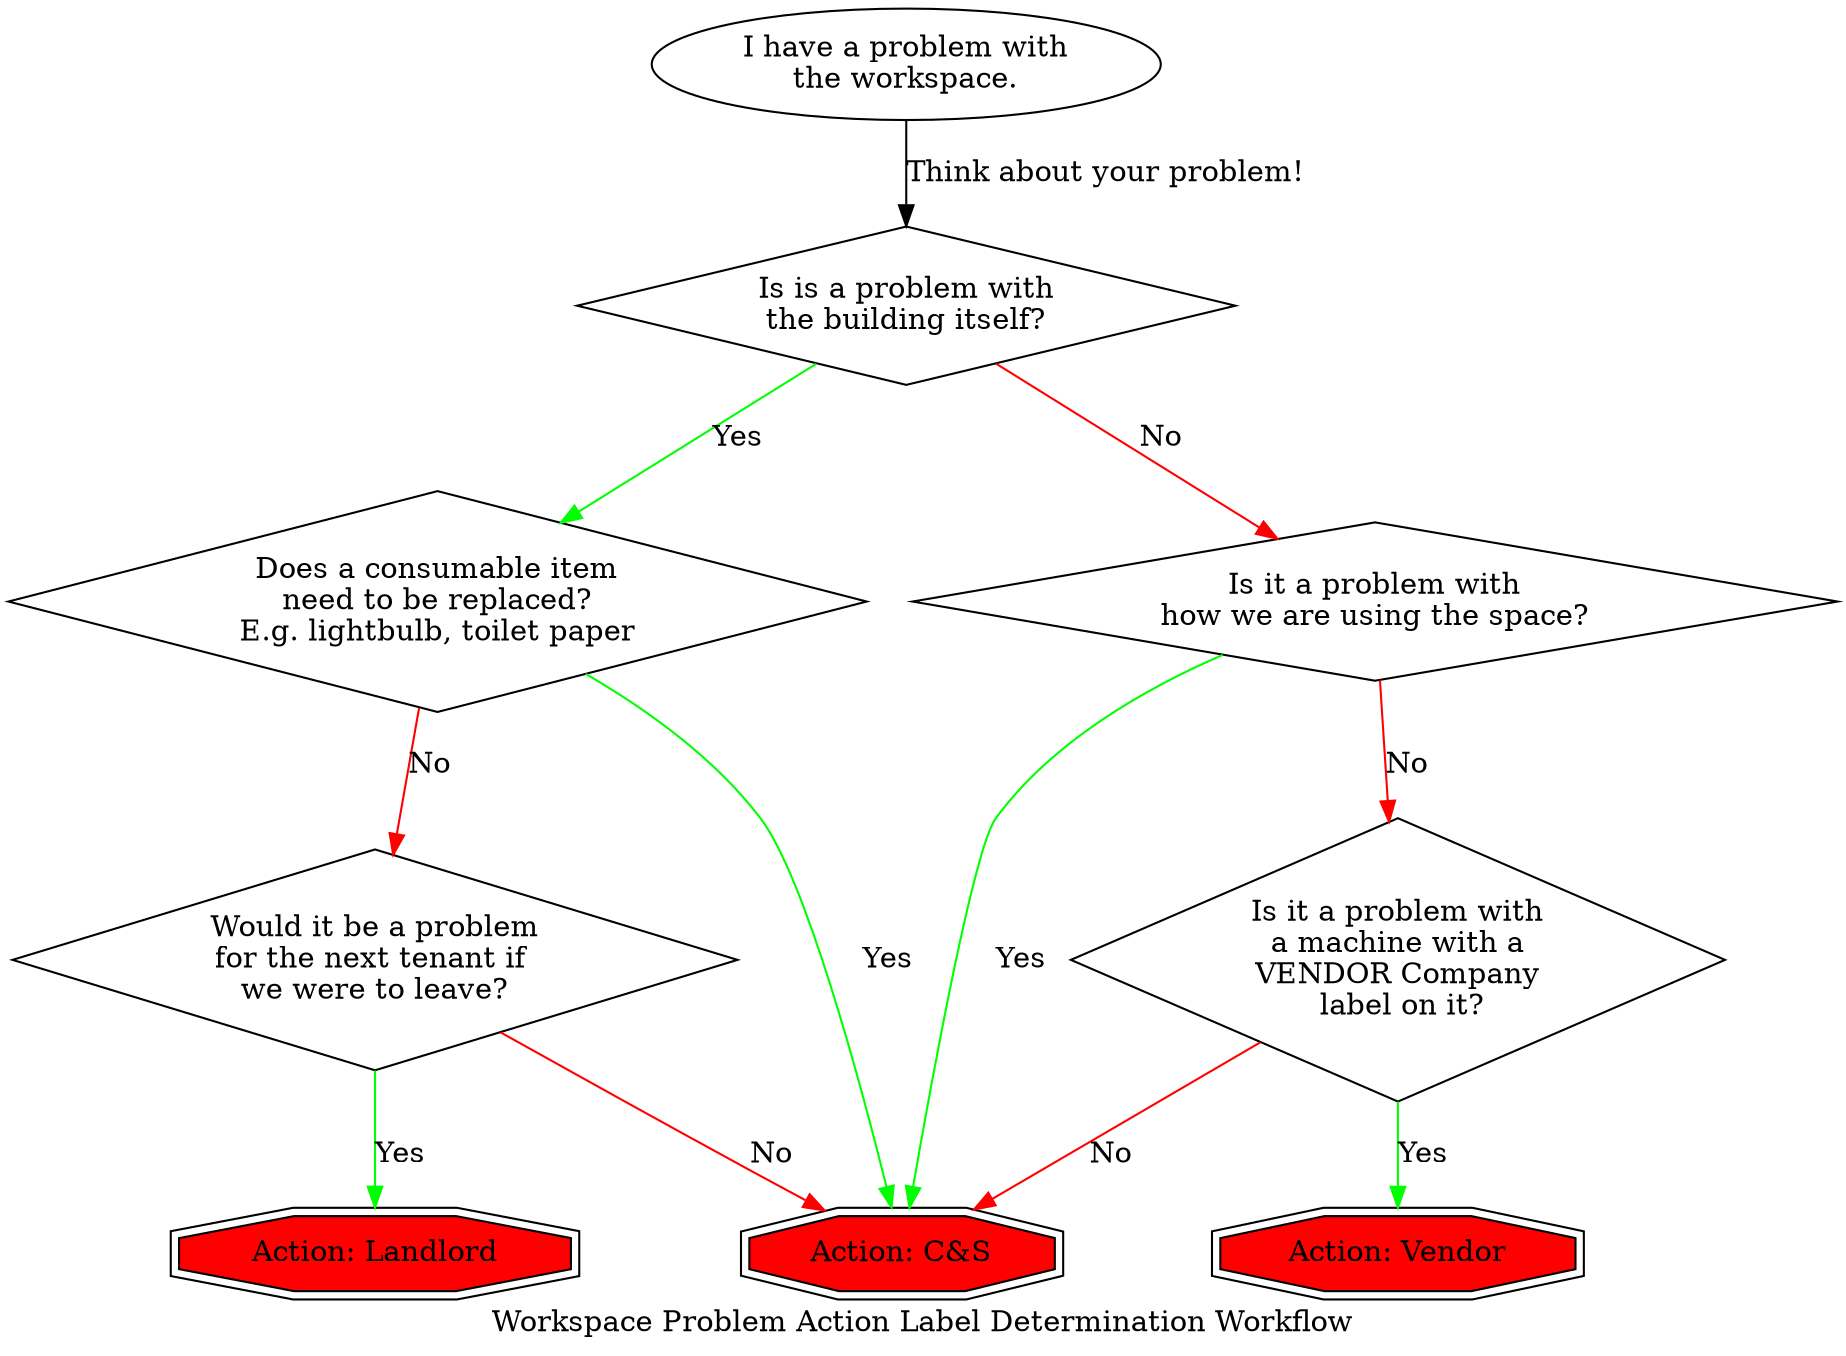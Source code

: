 digraph {
label="Workspace Problem Action Label Determination Workflow";
rankdir=TB;
nodesep=0.3;
#start
problem[    label="I have a problem with\nthe workspace.", shape=ellipse]

#questions
Qbuilding[  label="Is is a problem with\nthe building itself?", shape=diamond]
Qconsumable[label="Does a consumable item\nneed to be replaced?\nE.g. lightbulb, toilet paper", shape=diamond]
Qusage  [label="Is it a problem with\nhow we are using the space?", shape=diamond]
Qvending   [label="Is it a problem with\na machine with a\nVENDOR Company\n label on it?", shape=diamond]
Qempty     [label="Would it be a problem\nfor the next tenant if \nwe were to leave?", shape=diamond]

# responsible parties
Facilities [     label="Action: C&S", shape=tripleoctagon, color=black, fillcolor=red, style=filled, peripheries=2]
Landlord [label="Action: Landlord", shape=tripleoctagon, color=black, fillcolor=red, style=filled, peripheries=2]
Vendor [  label="Action: Vendor", shape=tripleoctagon, color=black, fillcolor=red, style=filled, peripheries=2]

# the chart
problem -> Qbuilding [label="Think about your problem!"]

Qbuilding -> Qconsumable [label="Yes", color="green"]
Qbuilding -> Qusage [label="No", color="red"]

Qempty -> Landlord [label="Yes", color="green"]
Qconsumable -> Facilities [label="Yes", color="green"]
Qconsumable -> Qempty [label="No", color="red"]
Qusage -> Facilities [label="Yes", color="green"]

Qempty -> Facilities [label="No", color="red"]
Qvending -> Facilities [label="No", color="red"]
Qvending -> Vendor [label="Yes", color="green"]

Qusage -> Qvending [label="No", color="red"]
}
